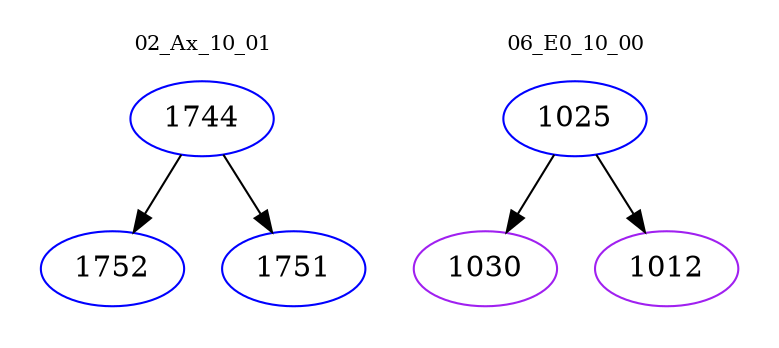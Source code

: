 digraph{
subgraph cluster_0 {
color = white
label = "02_Ax_10_01";
fontsize=10;
T0_1744 [label="1744", color="blue"]
T0_1744 -> T0_1752 [color="black"]
T0_1752 [label="1752", color="blue"]
T0_1744 -> T0_1751 [color="black"]
T0_1751 [label="1751", color="blue"]
}
subgraph cluster_1 {
color = white
label = "06_E0_10_00";
fontsize=10;
T1_1025 [label="1025", color="blue"]
T1_1025 -> T1_1030 [color="black"]
T1_1030 [label="1030", color="purple"]
T1_1025 -> T1_1012 [color="black"]
T1_1012 [label="1012", color="purple"]
}
}
